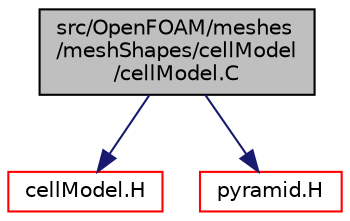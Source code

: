 digraph "src/OpenFOAM/meshes/meshShapes/cellModel/cellModel.C"
{
  bgcolor="transparent";
  edge [fontname="Helvetica",fontsize="10",labelfontname="Helvetica",labelfontsize="10"];
  node [fontname="Helvetica",fontsize="10",shape=record];
  Node1 [label="src/OpenFOAM/meshes\l/meshShapes/cellModel\l/cellModel.C",height=0.2,width=0.4,color="black", fillcolor="grey75", style="filled", fontcolor="black"];
  Node1 -> Node2 [color="midnightblue",fontsize="10",style="solid",fontname="Helvetica"];
  Node2 [label="cellModel.H",height=0.2,width=0.4,color="red",URL="$a08639.html"];
  Node1 -> Node3 [color="midnightblue",fontsize="10",style="solid",fontname="Helvetica"];
  Node3 [label="pyramid.H",height=0.2,width=0.4,color="red",URL="$a08914.html"];
}
